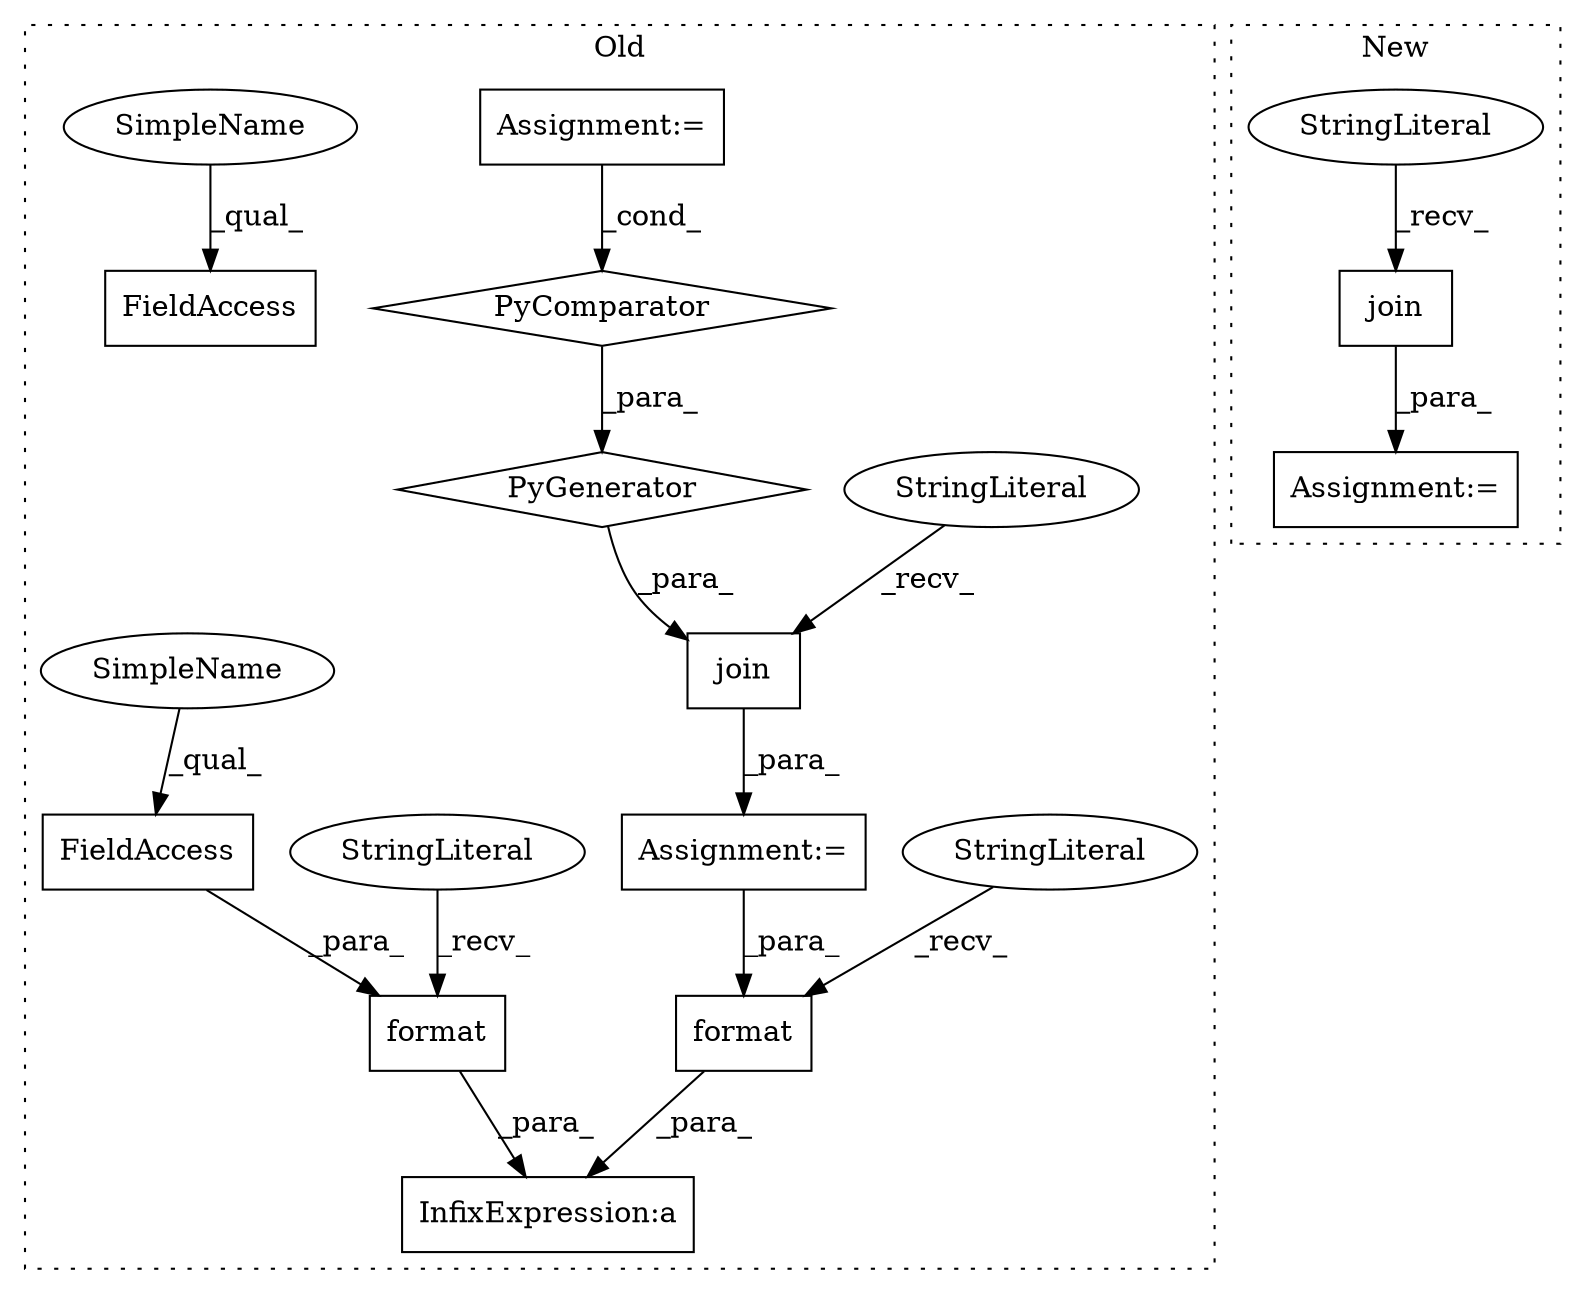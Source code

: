 digraph G {
subgraph cluster0 {
1 [label="format" a="32" s="2678,2695" l="7,1" shape="box"];
3 [label="StringLiteral" a="45" s="2659" l="18" shape="ellipse"];
5 [label="FieldAccess" a="22" s="2685" l="10" shape="box"];
6 [label="FieldAccess" a="22" s="2144" l="10" shape="box"];
7 [label="InfixExpression:a" a="27" s="2730" l="3" shape="box"];
8 [label="PyComparator" a="113" s="2575" l="20" shape="diamond"];
9 [label="format" a="32" s="2711,2728" l="7,1" shape="box"];
10 [label="PyGenerator" a="107" s="2495" l="106" shape="diamond"];
11 [label="join" a="32" s="2479,2601" l="16,-3" shape="box"];
13 [label="StringLiteral" a="45" s="2699" l="11" shape="ellipse"];
14 [label="StringLiteral" a="45" s="2471" l="7" shape="ellipse"];
15 [label="Assignment:=" a="7" s="2575" l="20" shape="box"];
16 [label="Assignment:=" a="7" s="2470" l="1" shape="box"];
17 [label="SimpleName" a="42" s="2144" l="4" shape="ellipse"];
18 [label="SimpleName" a="42" s="2685" l="4" shape="ellipse"];
label = "Old";
style="dotted";
}
subgraph cluster1 {
2 [label="join" a="32" s="2168" l="6" shape="box"];
4 [label="StringLiteral" a="45" s="2160" l="7" shape="ellipse"];
12 [label="Assignment:=" a="7" s="2159" l="1" shape="box"];
label = "New";
style="dotted";
}
1 -> 7 [label="_para_"];
2 -> 12 [label="_para_"];
3 -> 1 [label="_recv_"];
4 -> 2 [label="_recv_"];
5 -> 1 [label="_para_"];
8 -> 10 [label="_para_"];
9 -> 7 [label="_para_"];
10 -> 11 [label="_para_"];
11 -> 16 [label="_para_"];
13 -> 9 [label="_recv_"];
14 -> 11 [label="_recv_"];
15 -> 8 [label="_cond_"];
16 -> 9 [label="_para_"];
17 -> 6 [label="_qual_"];
18 -> 5 [label="_qual_"];
}